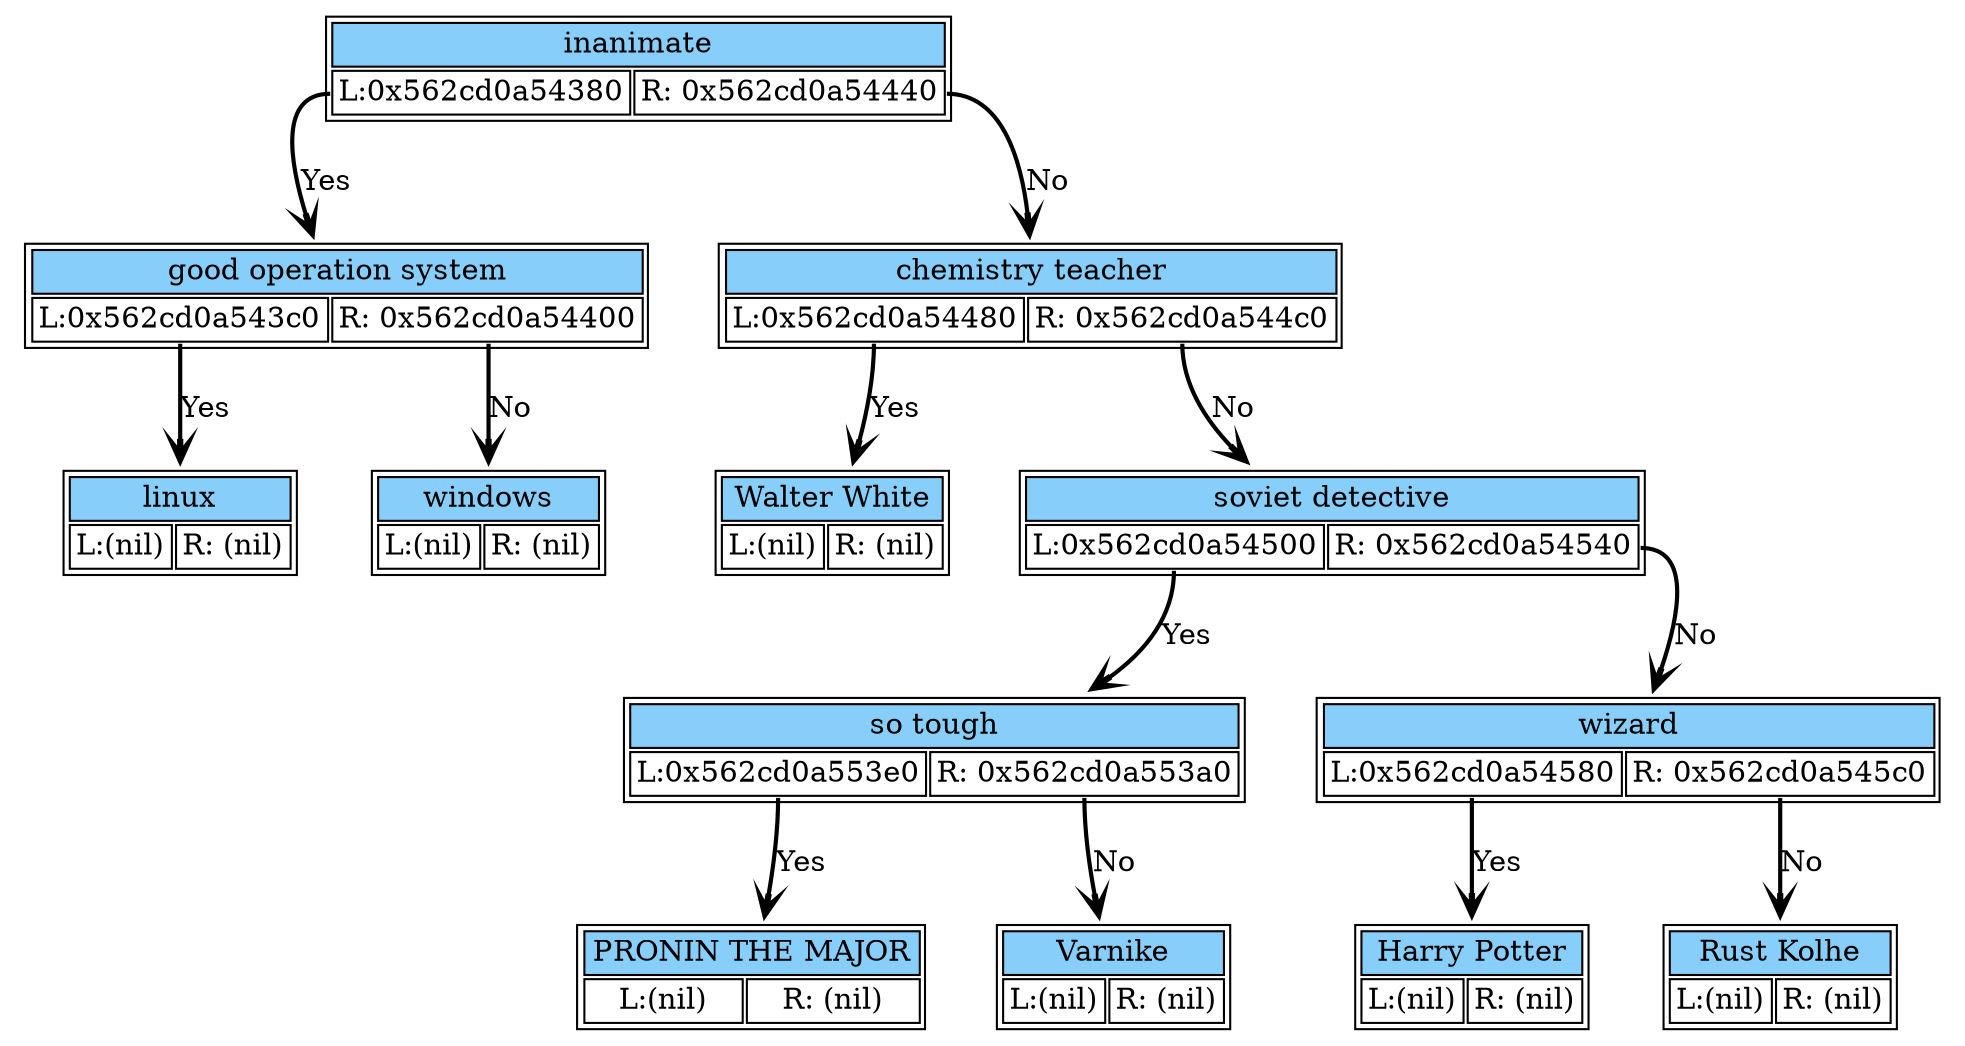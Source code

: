 digraph dump_graph {
	rankdir=TV; 
node0x562cd0a543c0 [shape=plaintext
					label=<<table border='1' cellborder='1'>
					<tr><td colspan="2" bgcolor="lightskyblue" >linux</td></tr>
					<tr><td port= "lchild">L:(nil)</td><td port="rchild">R: (nil)</td></tr>
				</table>>];
node0x562cd0a54380 [shape=plaintext
					label=<<table border='1' cellborder='1'>
					<tr><td colspan="2" bgcolor="lightskyblue" >good operation system</td></tr>
					<tr><td port= "lchild">L:0x562cd0a543c0</td><td port="rchild">R: 0x562cd0a54400</td></tr>
				</table>>];
	node0x562cd0a54380:lchild -> node0x562cd0a543c0[style=bold, arrowhead=vee label = "Yes"];
	node0x562cd0a54380:rchild -> node0x562cd0a54400[style=bold, arrowhead=vee label = "No"];
node0x562cd0a54400 [shape=plaintext
					label=<<table border='1' cellborder='1'>
					<tr><td colspan="2" bgcolor="lightskyblue" >windows</td></tr>
					<tr><td port= "lchild">L:(nil)</td><td port="rchild">R: (nil)</td></tr>
				</table>>];
node0x562cd0a54340 [shape=plaintext
					label=<<table border='1' cellborder='1'>
					<tr><td colspan="2" bgcolor="lightskyblue" >inanimate</td></tr>
					<tr><td port= "lchild">L:0x562cd0a54380</td><td port="rchild">R: 0x562cd0a54440</td></tr>
				</table>>];
	node0x562cd0a54340:lchild -> node0x562cd0a54380[style=bold, arrowhead=vee label = "Yes"];
	node0x562cd0a54340:rchild -> node0x562cd0a54440[style=bold, arrowhead=vee label = "No"];
node0x562cd0a54480 [shape=plaintext
					label=<<table border='1' cellborder='1'>
					<tr><td colspan="2" bgcolor="lightskyblue" >Walter White</td></tr>
					<tr><td port= "lchild">L:(nil)</td><td port="rchild">R: (nil)</td></tr>
				</table>>];
node0x562cd0a54440 [shape=plaintext
					label=<<table border='1' cellborder='1'>
					<tr><td colspan="2" bgcolor="lightskyblue" >chemistry teacher</td></tr>
					<tr><td port= "lchild">L:0x562cd0a54480</td><td port="rchild">R: 0x562cd0a544c0</td></tr>
				</table>>];
	node0x562cd0a54440:lchild -> node0x562cd0a54480[style=bold, arrowhead=vee label = "Yes"];
	node0x562cd0a54440:rchild -> node0x562cd0a544c0[style=bold, arrowhead=vee label = "No"];
node0x562cd0a553e0 [shape=plaintext
					label=<<table border='1' cellborder='1'>
					<tr><td colspan="2" bgcolor="lightskyblue" >PRONIN THE MAJOR</td></tr>
					<tr><td port= "lchild">L:(nil)</td><td port="rchild">R: (nil)</td></tr>
				</table>>];
node0x562cd0a54500 [shape=plaintext
					label=<<table border='1' cellborder='1'>
					<tr><td colspan="2" bgcolor="lightskyblue" >so tough</td></tr>
					<tr><td port= "lchild">L:0x562cd0a553e0</td><td port="rchild">R: 0x562cd0a553a0</td></tr>
				</table>>];
	node0x562cd0a54500:lchild -> node0x562cd0a553e0[style=bold, arrowhead=vee label = "Yes"];
	node0x562cd0a54500:rchild -> node0x562cd0a553a0[style=bold, arrowhead=vee label = "No"];
node0x562cd0a553a0 [shape=plaintext
					label=<<table border='1' cellborder='1'>
					<tr><td colspan="2" bgcolor="lightskyblue" >Varnike</td></tr>
					<tr><td port= "lchild">L:(nil)</td><td port="rchild">R: (nil)</td></tr>
				</table>>];
node0x562cd0a544c0 [shape=plaintext
					label=<<table border='1' cellborder='1'>
					<tr><td colspan="2" bgcolor="lightskyblue" >soviet detective</td></tr>
					<tr><td port= "lchild">L:0x562cd0a54500</td><td port="rchild">R: 0x562cd0a54540</td></tr>
				</table>>];
	node0x562cd0a544c0:lchild -> node0x562cd0a54500[style=bold, arrowhead=vee label = "Yes"];
	node0x562cd0a544c0:rchild -> node0x562cd0a54540[style=bold, arrowhead=vee label = "No"];
node0x562cd0a54580 [shape=plaintext
					label=<<table border='1' cellborder='1'>
					<tr><td colspan="2" bgcolor="lightskyblue" >Harry Potter</td></tr>
					<tr><td port= "lchild">L:(nil)</td><td port="rchild">R: (nil)</td></tr>
				</table>>];
node0x562cd0a54540 [shape=plaintext
					label=<<table border='1' cellborder='1'>
					<tr><td colspan="2" bgcolor="lightskyblue" >wizard</td></tr>
					<tr><td port= "lchild">L:0x562cd0a54580</td><td port="rchild">R: 0x562cd0a545c0</td></tr>
				</table>>];
	node0x562cd0a54540:lchild -> node0x562cd0a54580[style=bold, arrowhead=vee label = "Yes"];
	node0x562cd0a54540:rchild -> node0x562cd0a545c0[style=bold, arrowhead=vee label = "No"];
node0x562cd0a545c0 [shape=plaintext
					label=<<table border='1' cellborder='1'>
					<tr><td colspan="2" bgcolor="lightskyblue" >Rust Kolhe</td></tr>
					<tr><td port= "lchild">L:(nil)</td><td port="rchild">R: (nil)</td></tr>
				</table>>];
}
